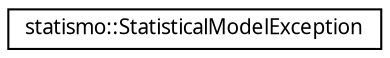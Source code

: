 digraph G
{
  edge [fontname="FreeSans.ttf",fontsize="10",labelfontname="FreeSans.ttf",labelfontsize="10"];
  node [fontname="FreeSans.ttf",fontsize="10",shape=record];
  rankdir="LR";
  Node1 [label="statismo::StatisticalModelException",height=0.2,width=0.4,color="black", fillcolor="white", style="filled",URL="$classstatismo_1_1StatisticalModelException.html",tooltip="Generic Exception class for the statismo Library."];
}
